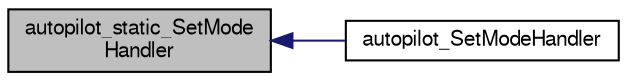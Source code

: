 digraph "autopilot_static_SetModeHandler"
{
  edge [fontname="FreeSans",fontsize="10",labelfontname="FreeSans",labelfontsize="10"];
  node [fontname="FreeSans",fontsize="10",shape=record];
  rankdir="LR";
  Node1 [label="autopilot_static_SetMode\lHandler",height=0.2,width=0.4,color="black", fillcolor="grey75", style="filled", fontcolor="black"];
  Node1 -> Node2 [dir="back",color="midnightblue",fontsize="10",style="solid",fontname="FreeSans"];
  Node2 [label="autopilot_SetModeHandler",height=0.2,width=0.4,color="black", fillcolor="white", style="filled",URL="$autopilot_8h.html#a651a9f8c5088099dad4861cedcb3b956",tooltip="Handler for setter function with dl_setting. "];
}
